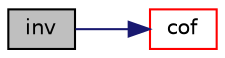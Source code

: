digraph "inv"
{
  bgcolor="transparent";
  edge [fontname="Helvetica",fontsize="10",labelfontname="Helvetica",labelfontsize="10"];
  node [fontname="Helvetica",fontsize="10",shape=record];
  rankdir="LR";
  Node141834 [label="inv",height=0.2,width=0.4,color="black", fillcolor="grey75", style="filled", fontcolor="black"];
  Node141834 -> Node141835 [color="midnightblue",fontsize="10",style="solid",fontname="Helvetica"];
  Node141835 [label="cof",height=0.2,width=0.4,color="red",URL="$a21851.html#a7cbeb91aa82a4ddd0511ff78af5b55e7"];
}

